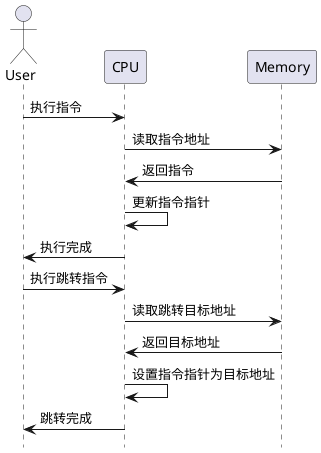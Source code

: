 @startuml
hide footbox
actor User
participant CPU
participant Memory

User -> CPU: 执行指令
CPU -> Memory: 读取指令地址
Memory -> CPU: 返回指令
CPU -> CPU: 更新指令指针
CPU -> User: 执行完成

User -> CPU: 执行跳转指令
CPU -> Memory: 读取跳转目标地址
Memory -> CPU: 返回目标地址
CPU -> CPU: 设置指令指针为目标地址
CPU -> User: 跳转完成
@enduml
